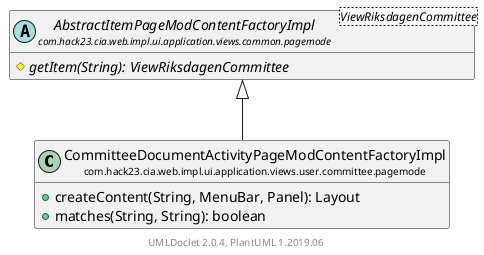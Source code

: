 @startuml
    set namespaceSeparator none
    hide empty fields
    hide empty methods

    class "<size:14>CommitteeDocumentActivityPageModContentFactoryImpl\n<size:10>com.hack23.cia.web.impl.ui.application.views.user.committee.pagemode" as com.hack23.cia.web.impl.ui.application.views.user.committee.pagemode.CommitteeDocumentActivityPageModContentFactoryImpl [[CommitteeDocumentActivityPageModContentFactoryImpl.html]] {
        +createContent(String, MenuBar, Panel): Layout
        +matches(String, String): boolean
    }

    abstract class "<size:14>AbstractItemPageModContentFactoryImpl\n<size:10>com.hack23.cia.web.impl.ui.application.views.common.pagemode" as com.hack23.cia.web.impl.ui.application.views.common.pagemode.AbstractItemPageModContentFactoryImpl<ViewRiksdagenCommittee> [[../../../common/pagemode/AbstractItemPageModContentFactoryImpl.html]] {
        {abstract} #getItem(String): ViewRiksdagenCommittee
    }

    com.hack23.cia.web.impl.ui.application.views.common.pagemode.AbstractItemPageModContentFactoryImpl <|-- com.hack23.cia.web.impl.ui.application.views.user.committee.pagemode.CommitteeDocumentActivityPageModContentFactoryImpl

    center footer UMLDoclet 2.0.4, PlantUML 1.2019.06
@enduml
